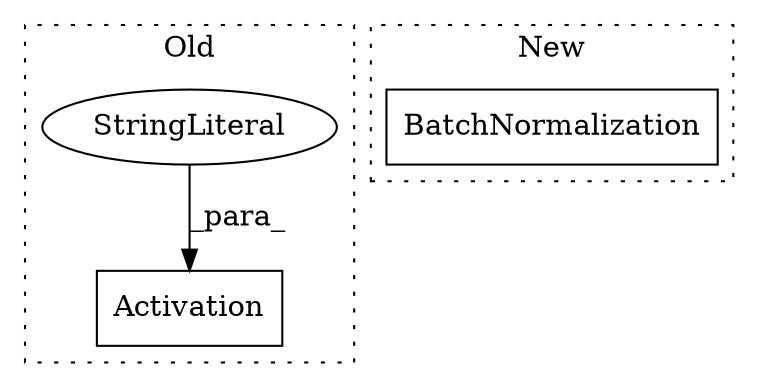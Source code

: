 digraph G {
subgraph cluster0 {
1 [label="Activation" a="32" s="1106,1123" l="11,1" shape="box"];
3 [label="StringLiteral" a="45" s="1117" l="6" shape="ellipse"];
label = "Old";
style="dotted";
}
subgraph cluster1 {
2 [label="BatchNormalization" a="32" s="1560" l="20" shape="box"];
label = "New";
style="dotted";
}
3 -> 1 [label="_para_"];
}